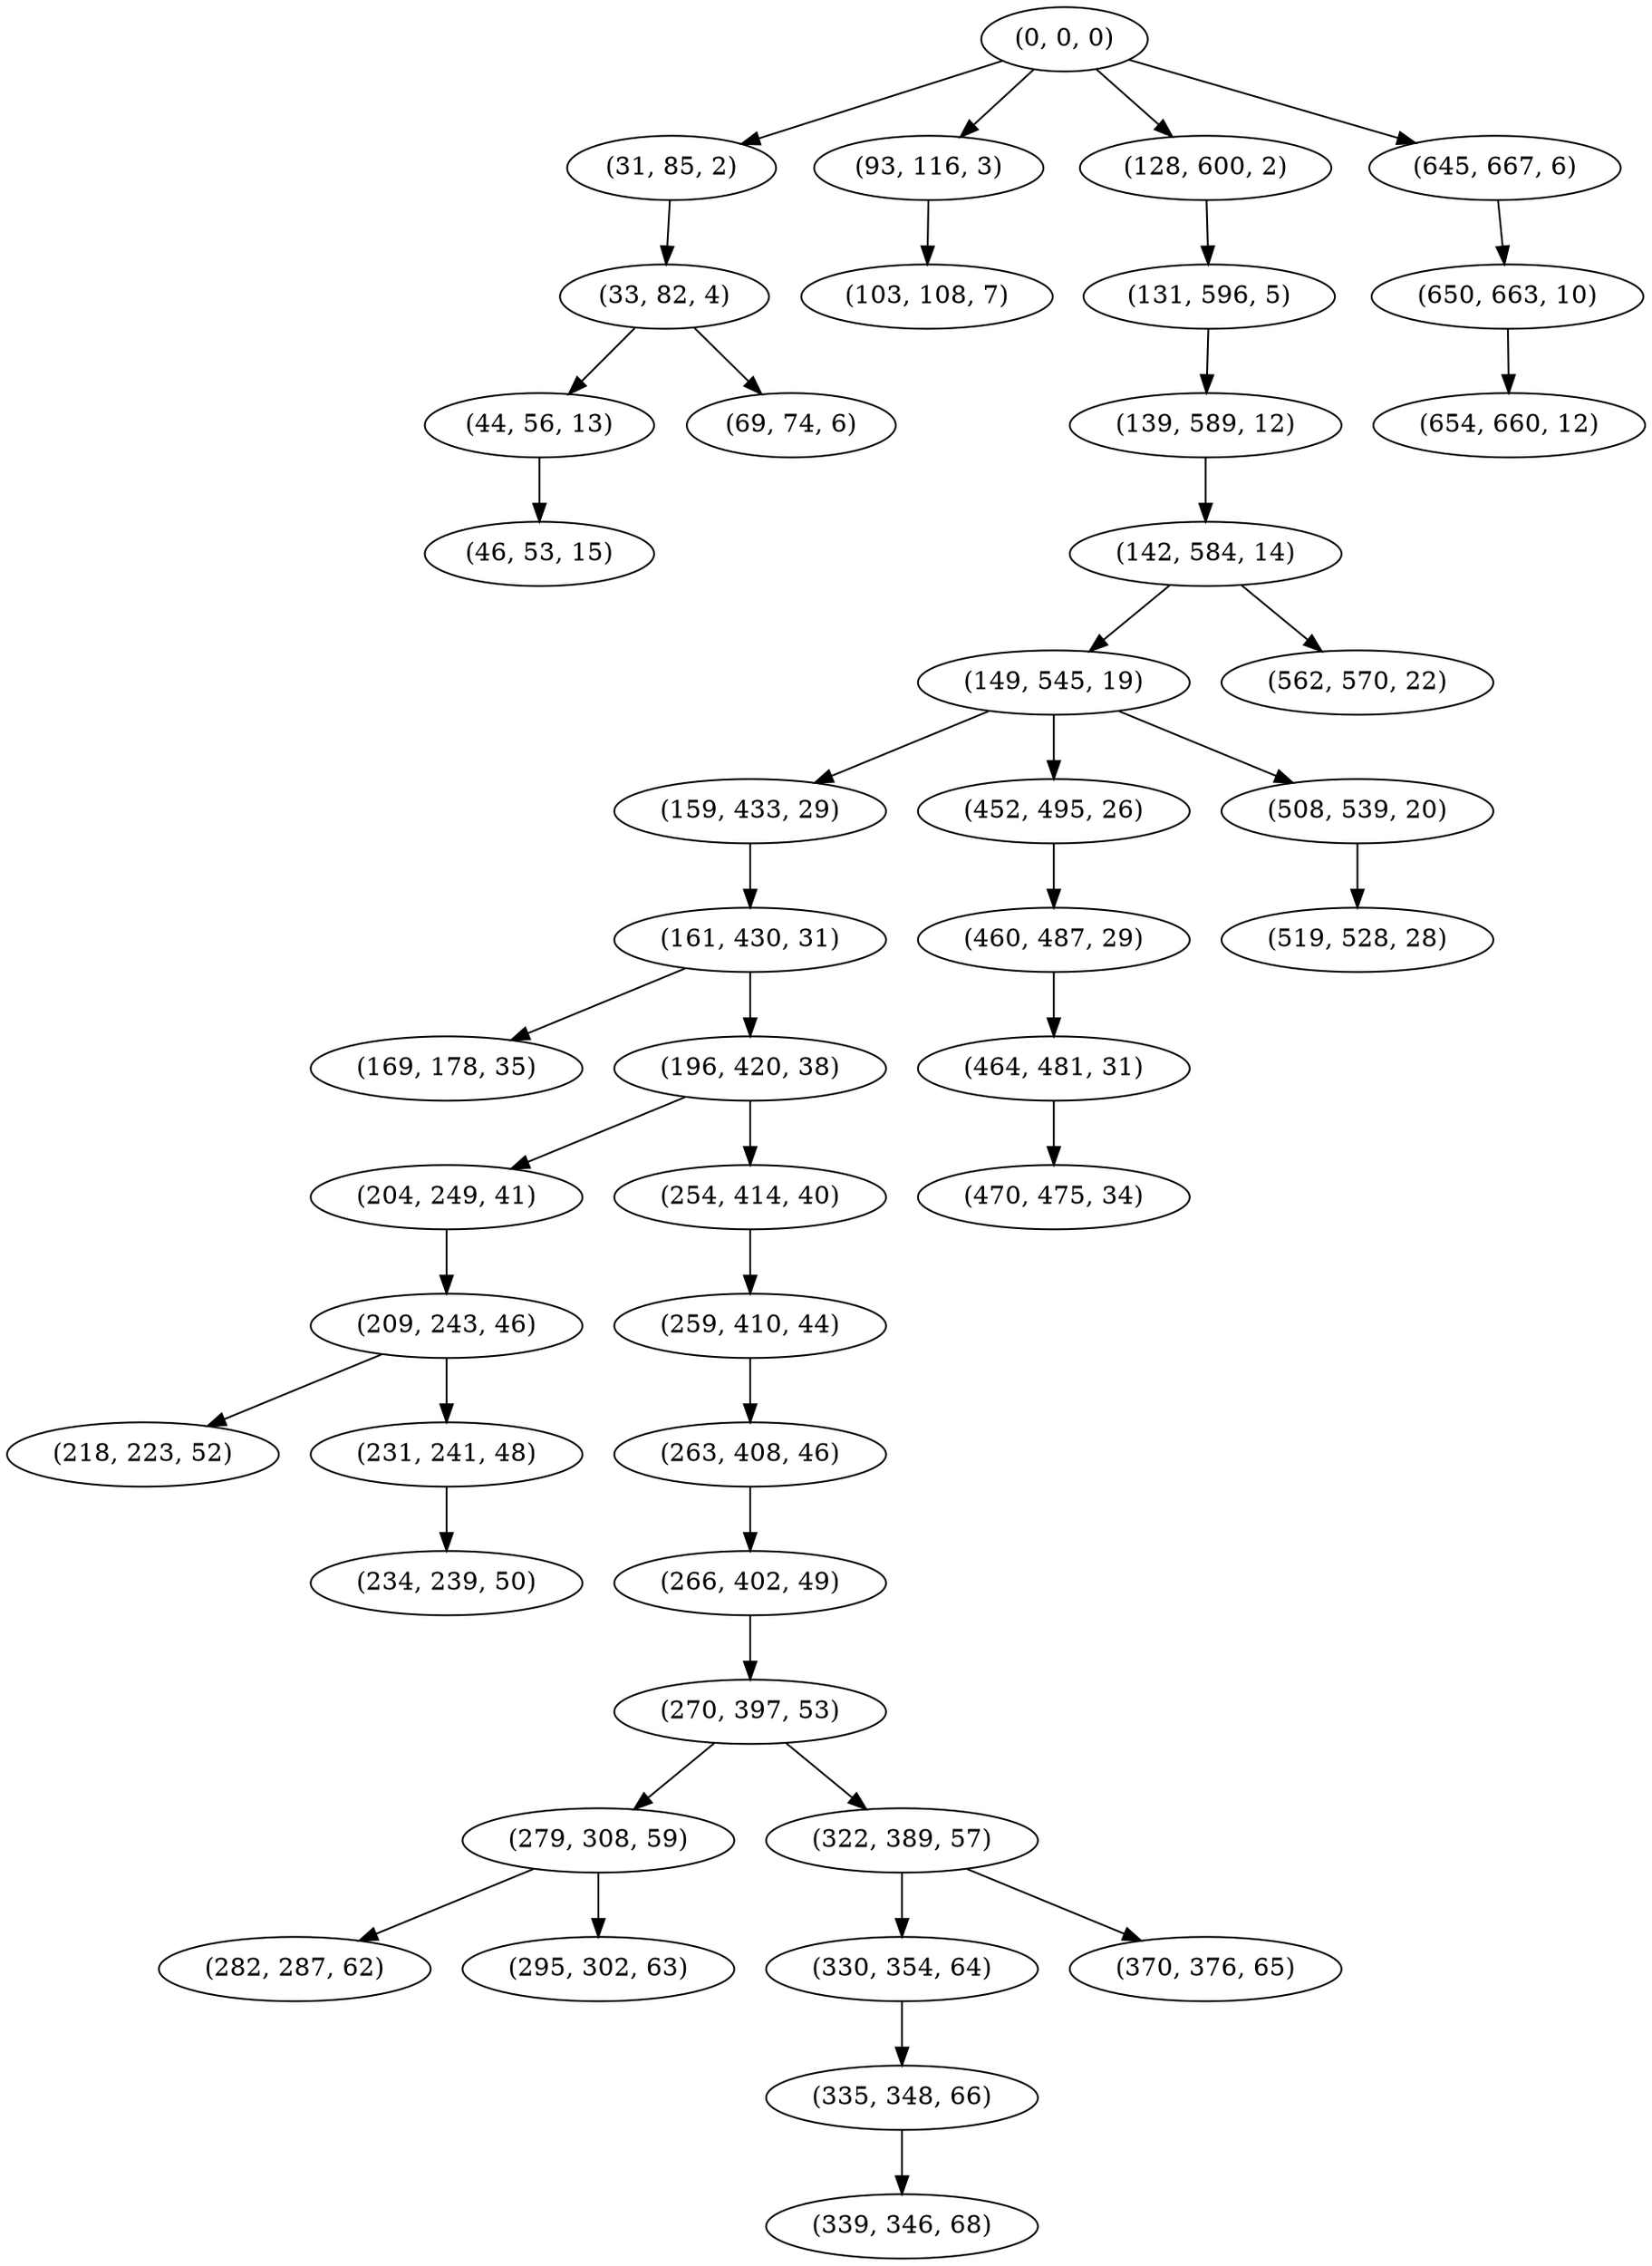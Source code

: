 digraph tree {
    "(0, 0, 0)";
    "(31, 85, 2)";
    "(33, 82, 4)";
    "(44, 56, 13)";
    "(46, 53, 15)";
    "(69, 74, 6)";
    "(93, 116, 3)";
    "(103, 108, 7)";
    "(128, 600, 2)";
    "(131, 596, 5)";
    "(139, 589, 12)";
    "(142, 584, 14)";
    "(149, 545, 19)";
    "(159, 433, 29)";
    "(161, 430, 31)";
    "(169, 178, 35)";
    "(196, 420, 38)";
    "(204, 249, 41)";
    "(209, 243, 46)";
    "(218, 223, 52)";
    "(231, 241, 48)";
    "(234, 239, 50)";
    "(254, 414, 40)";
    "(259, 410, 44)";
    "(263, 408, 46)";
    "(266, 402, 49)";
    "(270, 397, 53)";
    "(279, 308, 59)";
    "(282, 287, 62)";
    "(295, 302, 63)";
    "(322, 389, 57)";
    "(330, 354, 64)";
    "(335, 348, 66)";
    "(339, 346, 68)";
    "(370, 376, 65)";
    "(452, 495, 26)";
    "(460, 487, 29)";
    "(464, 481, 31)";
    "(470, 475, 34)";
    "(508, 539, 20)";
    "(519, 528, 28)";
    "(562, 570, 22)";
    "(645, 667, 6)";
    "(650, 663, 10)";
    "(654, 660, 12)";
    "(0, 0, 0)" -> "(31, 85, 2)";
    "(0, 0, 0)" -> "(93, 116, 3)";
    "(0, 0, 0)" -> "(128, 600, 2)";
    "(0, 0, 0)" -> "(645, 667, 6)";
    "(31, 85, 2)" -> "(33, 82, 4)";
    "(33, 82, 4)" -> "(44, 56, 13)";
    "(33, 82, 4)" -> "(69, 74, 6)";
    "(44, 56, 13)" -> "(46, 53, 15)";
    "(93, 116, 3)" -> "(103, 108, 7)";
    "(128, 600, 2)" -> "(131, 596, 5)";
    "(131, 596, 5)" -> "(139, 589, 12)";
    "(139, 589, 12)" -> "(142, 584, 14)";
    "(142, 584, 14)" -> "(149, 545, 19)";
    "(142, 584, 14)" -> "(562, 570, 22)";
    "(149, 545, 19)" -> "(159, 433, 29)";
    "(149, 545, 19)" -> "(452, 495, 26)";
    "(149, 545, 19)" -> "(508, 539, 20)";
    "(159, 433, 29)" -> "(161, 430, 31)";
    "(161, 430, 31)" -> "(169, 178, 35)";
    "(161, 430, 31)" -> "(196, 420, 38)";
    "(196, 420, 38)" -> "(204, 249, 41)";
    "(196, 420, 38)" -> "(254, 414, 40)";
    "(204, 249, 41)" -> "(209, 243, 46)";
    "(209, 243, 46)" -> "(218, 223, 52)";
    "(209, 243, 46)" -> "(231, 241, 48)";
    "(231, 241, 48)" -> "(234, 239, 50)";
    "(254, 414, 40)" -> "(259, 410, 44)";
    "(259, 410, 44)" -> "(263, 408, 46)";
    "(263, 408, 46)" -> "(266, 402, 49)";
    "(266, 402, 49)" -> "(270, 397, 53)";
    "(270, 397, 53)" -> "(279, 308, 59)";
    "(270, 397, 53)" -> "(322, 389, 57)";
    "(279, 308, 59)" -> "(282, 287, 62)";
    "(279, 308, 59)" -> "(295, 302, 63)";
    "(322, 389, 57)" -> "(330, 354, 64)";
    "(322, 389, 57)" -> "(370, 376, 65)";
    "(330, 354, 64)" -> "(335, 348, 66)";
    "(335, 348, 66)" -> "(339, 346, 68)";
    "(452, 495, 26)" -> "(460, 487, 29)";
    "(460, 487, 29)" -> "(464, 481, 31)";
    "(464, 481, 31)" -> "(470, 475, 34)";
    "(508, 539, 20)" -> "(519, 528, 28)";
    "(645, 667, 6)" -> "(650, 663, 10)";
    "(650, 663, 10)" -> "(654, 660, 12)";
}
